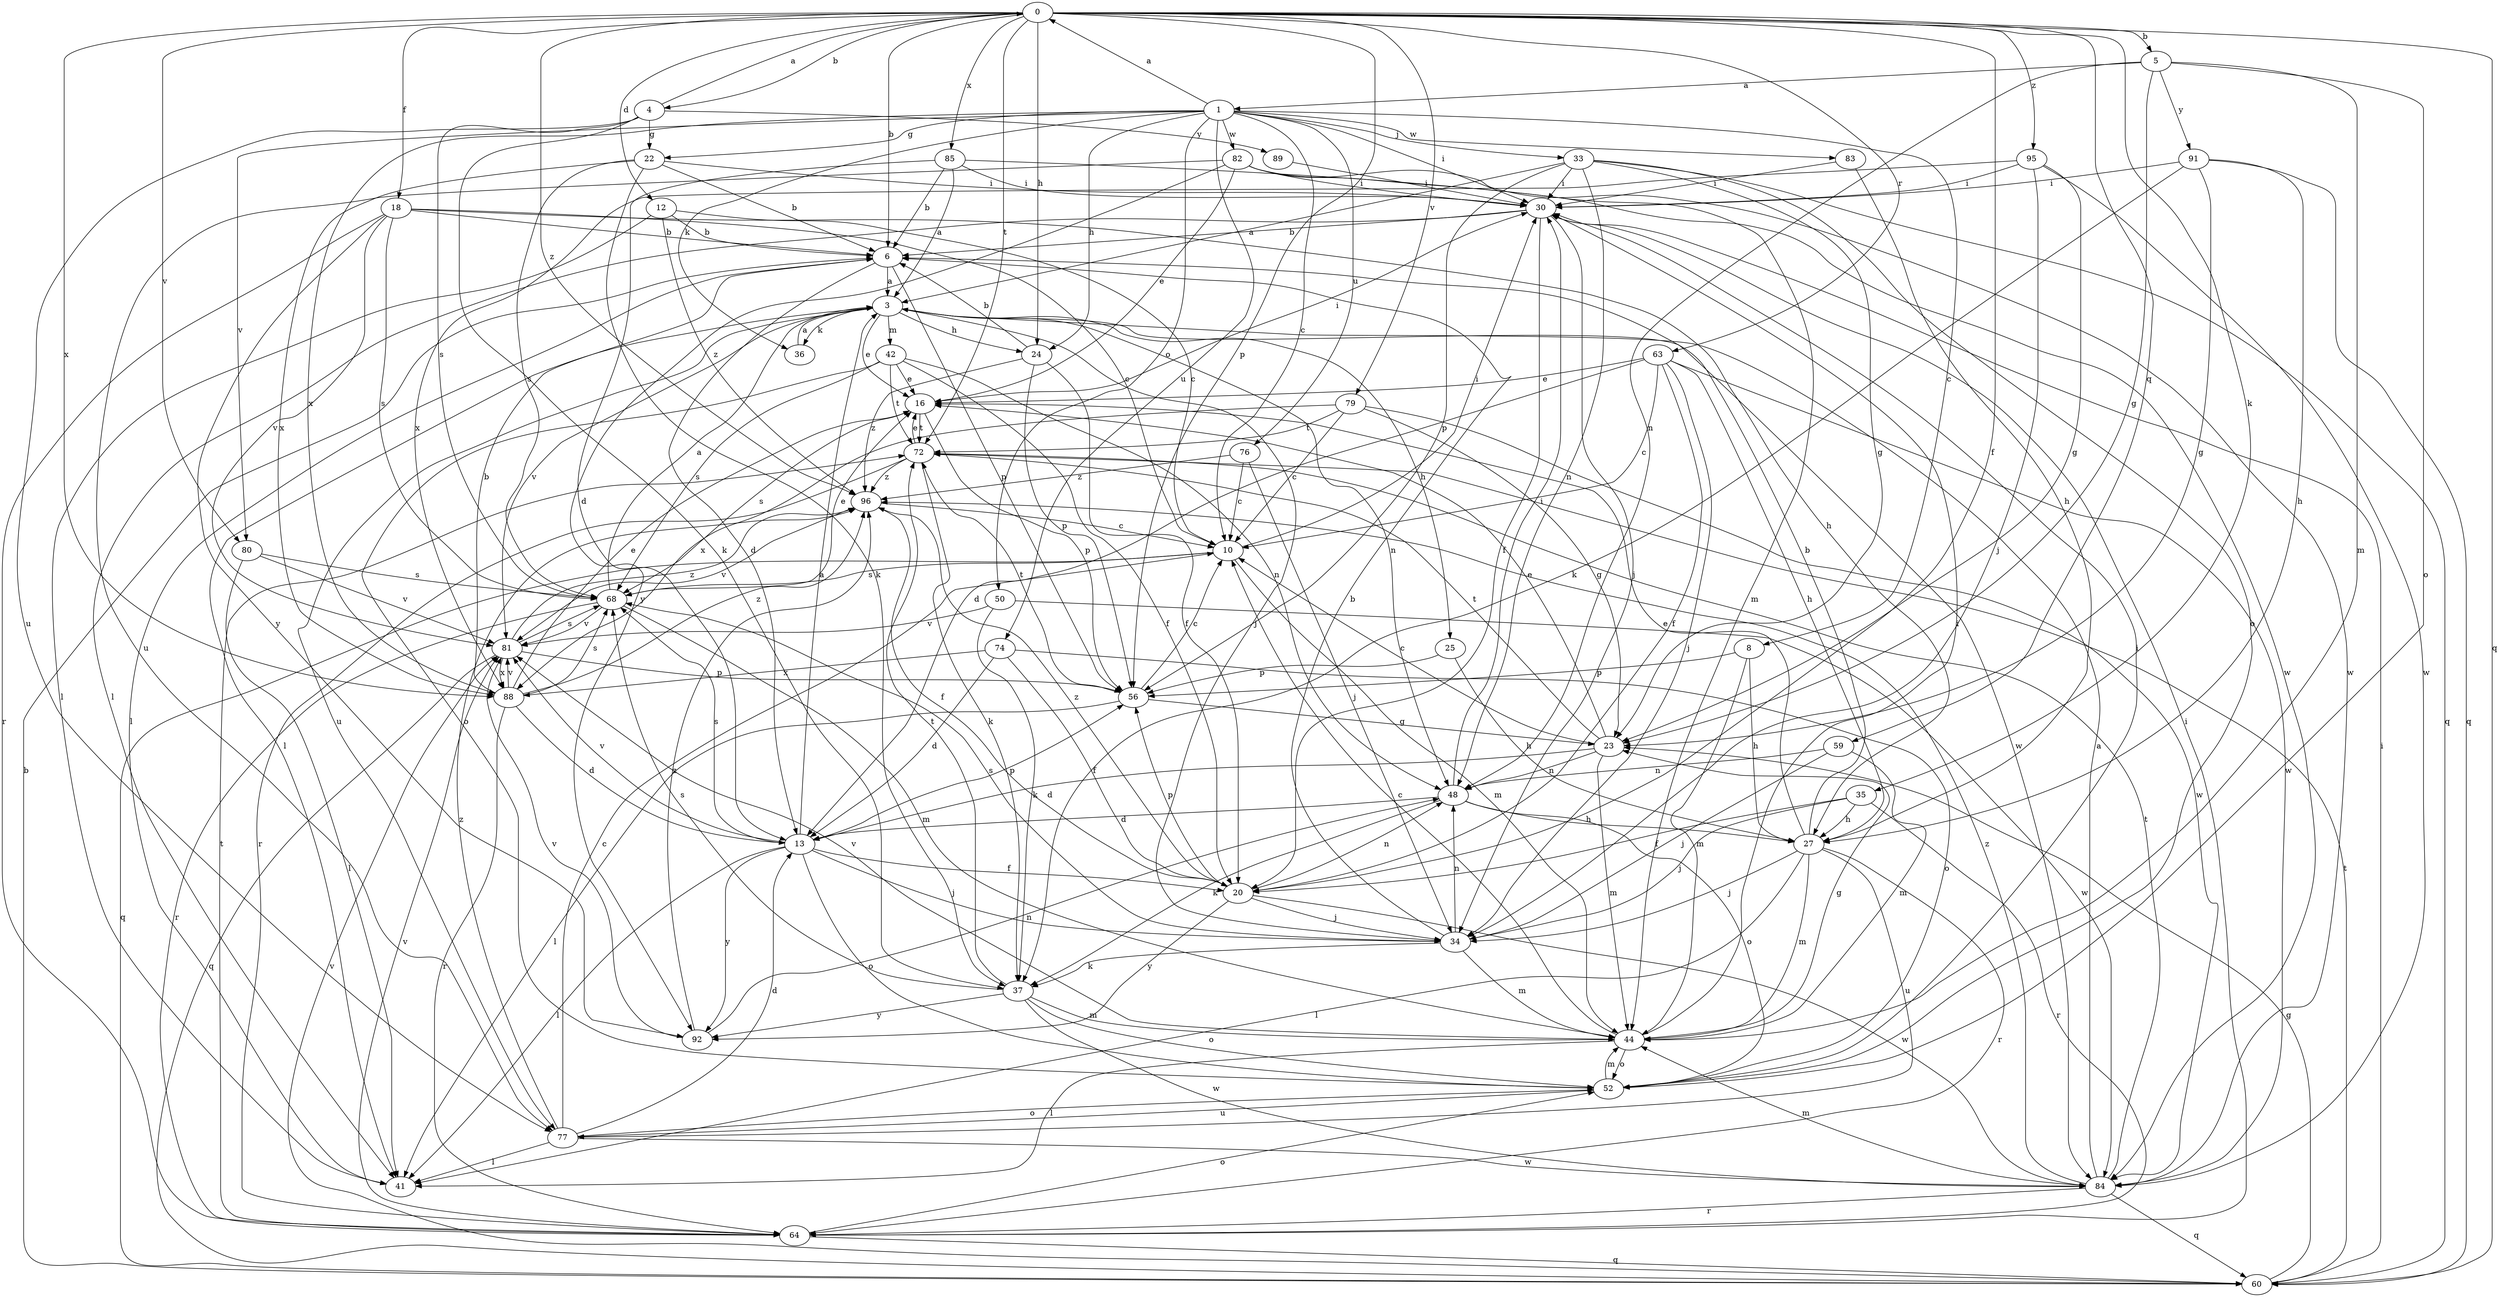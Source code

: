 strict digraph  {
0;
1;
3;
4;
5;
6;
8;
10;
12;
13;
16;
18;
20;
22;
23;
24;
25;
27;
30;
33;
34;
35;
36;
37;
41;
42;
44;
48;
50;
52;
56;
59;
60;
63;
64;
68;
72;
74;
76;
77;
79;
80;
81;
82;
83;
84;
85;
88;
89;
91;
92;
95;
96;
0 -> 4  [label=b];
0 -> 5  [label=b];
0 -> 6  [label=b];
0 -> 12  [label=d];
0 -> 18  [label=f];
0 -> 20  [label=f];
0 -> 24  [label=h];
0 -> 35  [label=k];
0 -> 56  [label=p];
0 -> 59  [label=q];
0 -> 60  [label=q];
0 -> 63  [label=r];
0 -> 72  [label=t];
0 -> 79  [label=v];
0 -> 80  [label=v];
0 -> 85  [label=x];
0 -> 88  [label=x];
0 -> 95  [label=z];
0 -> 96  [label=z];
1 -> 0  [label=a];
1 -> 8  [label=c];
1 -> 10  [label=c];
1 -> 22  [label=g];
1 -> 24  [label=h];
1 -> 30  [label=i];
1 -> 33  [label=j];
1 -> 36  [label=k];
1 -> 50  [label=o];
1 -> 74  [label=u];
1 -> 76  [label=u];
1 -> 80  [label=v];
1 -> 82  [label=w];
1 -> 83  [label=w];
1 -> 88  [label=x];
3 -> 16  [label=e];
3 -> 24  [label=h];
3 -> 25  [label=h];
3 -> 34  [label=j];
3 -> 36  [label=k];
3 -> 41  [label=l];
3 -> 42  [label=m];
3 -> 48  [label=n];
3 -> 77  [label=u];
3 -> 81  [label=v];
3 -> 84  [label=w];
4 -> 0  [label=a];
4 -> 22  [label=g];
4 -> 37  [label=k];
4 -> 68  [label=s];
4 -> 77  [label=u];
4 -> 89  [label=y];
5 -> 1  [label=a];
5 -> 23  [label=g];
5 -> 44  [label=m];
5 -> 48  [label=n];
5 -> 52  [label=o];
5 -> 91  [label=y];
6 -> 3  [label=a];
6 -> 13  [label=d];
6 -> 41  [label=l];
6 -> 56  [label=p];
8 -> 27  [label=h];
8 -> 44  [label=m];
8 -> 56  [label=p];
10 -> 30  [label=i];
10 -> 44  [label=m];
10 -> 60  [label=q];
10 -> 68  [label=s];
12 -> 6  [label=b];
12 -> 10  [label=c];
12 -> 41  [label=l];
12 -> 96  [label=z];
13 -> 3  [label=a];
13 -> 20  [label=f];
13 -> 34  [label=j];
13 -> 41  [label=l];
13 -> 52  [label=o];
13 -> 56  [label=p];
13 -> 68  [label=s];
13 -> 81  [label=v];
13 -> 92  [label=y];
16 -> 30  [label=i];
16 -> 56  [label=p];
16 -> 68  [label=s];
16 -> 72  [label=t];
18 -> 6  [label=b];
18 -> 10  [label=c];
18 -> 27  [label=h];
18 -> 64  [label=r];
18 -> 68  [label=s];
18 -> 81  [label=v];
18 -> 92  [label=y];
20 -> 34  [label=j];
20 -> 48  [label=n];
20 -> 56  [label=p];
20 -> 84  [label=w];
20 -> 92  [label=y];
20 -> 96  [label=z];
22 -> 6  [label=b];
22 -> 30  [label=i];
22 -> 37  [label=k];
22 -> 68  [label=s];
22 -> 88  [label=x];
23 -> 10  [label=c];
23 -> 13  [label=d];
23 -> 16  [label=e];
23 -> 44  [label=m];
23 -> 48  [label=n];
23 -> 72  [label=t];
24 -> 6  [label=b];
24 -> 20  [label=f];
24 -> 56  [label=p];
24 -> 96  [label=z];
25 -> 27  [label=h];
25 -> 56  [label=p];
27 -> 6  [label=b];
27 -> 16  [label=e];
27 -> 34  [label=j];
27 -> 41  [label=l];
27 -> 44  [label=m];
27 -> 64  [label=r];
27 -> 77  [label=u];
30 -> 6  [label=b];
30 -> 20  [label=f];
30 -> 34  [label=j];
30 -> 41  [label=l];
33 -> 3  [label=a];
33 -> 23  [label=g];
33 -> 30  [label=i];
33 -> 48  [label=n];
33 -> 52  [label=o];
33 -> 56  [label=p];
33 -> 60  [label=q];
34 -> 6  [label=b];
34 -> 37  [label=k];
34 -> 44  [label=m];
34 -> 48  [label=n];
34 -> 68  [label=s];
35 -> 20  [label=f];
35 -> 27  [label=h];
35 -> 34  [label=j];
35 -> 64  [label=r];
36 -> 3  [label=a];
37 -> 44  [label=m];
37 -> 52  [label=o];
37 -> 68  [label=s];
37 -> 72  [label=t];
37 -> 84  [label=w];
37 -> 92  [label=y];
42 -> 16  [label=e];
42 -> 20  [label=f];
42 -> 48  [label=n];
42 -> 52  [label=o];
42 -> 68  [label=s];
42 -> 72  [label=t];
44 -> 10  [label=c];
44 -> 23  [label=g];
44 -> 30  [label=i];
44 -> 41  [label=l];
44 -> 52  [label=o];
44 -> 81  [label=v];
48 -> 13  [label=d];
48 -> 27  [label=h];
48 -> 30  [label=i];
48 -> 37  [label=k];
48 -> 52  [label=o];
50 -> 37  [label=k];
50 -> 81  [label=v];
50 -> 84  [label=w];
52 -> 30  [label=i];
52 -> 44  [label=m];
52 -> 77  [label=u];
56 -> 10  [label=c];
56 -> 23  [label=g];
56 -> 41  [label=l];
56 -> 72  [label=t];
59 -> 34  [label=j];
59 -> 44  [label=m];
59 -> 48  [label=n];
60 -> 6  [label=b];
60 -> 23  [label=g];
60 -> 30  [label=i];
60 -> 72  [label=t];
60 -> 81  [label=v];
63 -> 10  [label=c];
63 -> 13  [label=d];
63 -> 16  [label=e];
63 -> 20  [label=f];
63 -> 27  [label=h];
63 -> 34  [label=j];
63 -> 84  [label=w];
64 -> 30  [label=i];
64 -> 52  [label=o];
64 -> 60  [label=q];
64 -> 72  [label=t];
64 -> 81  [label=v];
68 -> 3  [label=a];
68 -> 16  [label=e];
68 -> 44  [label=m];
68 -> 64  [label=r];
68 -> 81  [label=v];
72 -> 16  [label=e];
72 -> 37  [label=k];
72 -> 64  [label=r];
72 -> 96  [label=z];
74 -> 13  [label=d];
74 -> 20  [label=f];
74 -> 52  [label=o];
74 -> 88  [label=x];
76 -> 10  [label=c];
76 -> 34  [label=j];
76 -> 96  [label=z];
77 -> 10  [label=c];
77 -> 13  [label=d];
77 -> 41  [label=l];
77 -> 52  [label=o];
77 -> 84  [label=w];
77 -> 96  [label=z];
79 -> 10  [label=c];
79 -> 23  [label=g];
79 -> 72  [label=t];
79 -> 84  [label=w];
79 -> 88  [label=x];
80 -> 41  [label=l];
80 -> 68  [label=s];
80 -> 81  [label=v];
81 -> 56  [label=p];
81 -> 60  [label=q];
81 -> 68  [label=s];
81 -> 88  [label=x];
81 -> 96  [label=z];
82 -> 16  [label=e];
82 -> 30  [label=i];
82 -> 44  [label=m];
82 -> 77  [label=u];
82 -> 84  [label=w];
82 -> 92  [label=y];
83 -> 27  [label=h];
83 -> 30  [label=i];
84 -> 3  [label=a];
84 -> 44  [label=m];
84 -> 60  [label=q];
84 -> 64  [label=r];
84 -> 72  [label=t];
84 -> 96  [label=z];
85 -> 3  [label=a];
85 -> 6  [label=b];
85 -> 13  [label=d];
85 -> 30  [label=i];
85 -> 84  [label=w];
88 -> 6  [label=b];
88 -> 13  [label=d];
88 -> 16  [label=e];
88 -> 64  [label=r];
88 -> 68  [label=s];
88 -> 81  [label=v];
88 -> 96  [label=z];
89 -> 30  [label=i];
91 -> 23  [label=g];
91 -> 27  [label=h];
91 -> 30  [label=i];
91 -> 37  [label=k];
91 -> 60  [label=q];
92 -> 48  [label=n];
92 -> 81  [label=v];
92 -> 96  [label=z];
95 -> 23  [label=g];
95 -> 30  [label=i];
95 -> 34  [label=j];
95 -> 84  [label=w];
95 -> 88  [label=x];
96 -> 10  [label=c];
96 -> 20  [label=f];
96 -> 81  [label=v];
}

